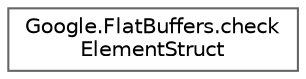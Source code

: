 digraph "Graphical Class Hierarchy"
{
 // LATEX_PDF_SIZE
  bgcolor="transparent";
  edge [fontname=Helvetica,fontsize=10,labelfontname=Helvetica,labelfontsize=10];
  node [fontname=Helvetica,fontsize=10,shape=box,height=0.2,width=0.4];
  rankdir="LR";
  Node0 [id="Node000000",label="Google.FlatBuffers.check\lElementStruct",height=0.2,width=0.4,color="grey40", fillcolor="white", style="filled",URL="$structGoogle_1_1FlatBuffers_1_1checkElementStruct.html",tooltip=" "];
}
